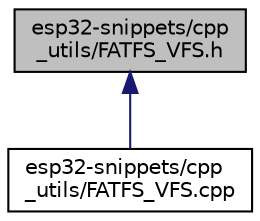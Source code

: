 digraph "esp32-snippets/cpp_utils/FATFS_VFS.h"
{
  edge [fontname="Helvetica",fontsize="10",labelfontname="Helvetica",labelfontsize="10"];
  node [fontname="Helvetica",fontsize="10",shape=record];
  Node4 [label="esp32-snippets/cpp\l_utils/FATFS_VFS.h",height=0.2,width=0.4,color="black", fillcolor="grey75", style="filled", fontcolor="black"];
  Node4 -> Node5 [dir="back",color="midnightblue",fontsize="10",style="solid",fontname="Helvetica"];
  Node5 [label="esp32-snippets/cpp\l_utils/FATFS_VFS.cpp",height=0.2,width=0.4,color="black", fillcolor="white", style="filled",URL="$_f_a_t_f_s___v_f_s_8cpp.html"];
}
